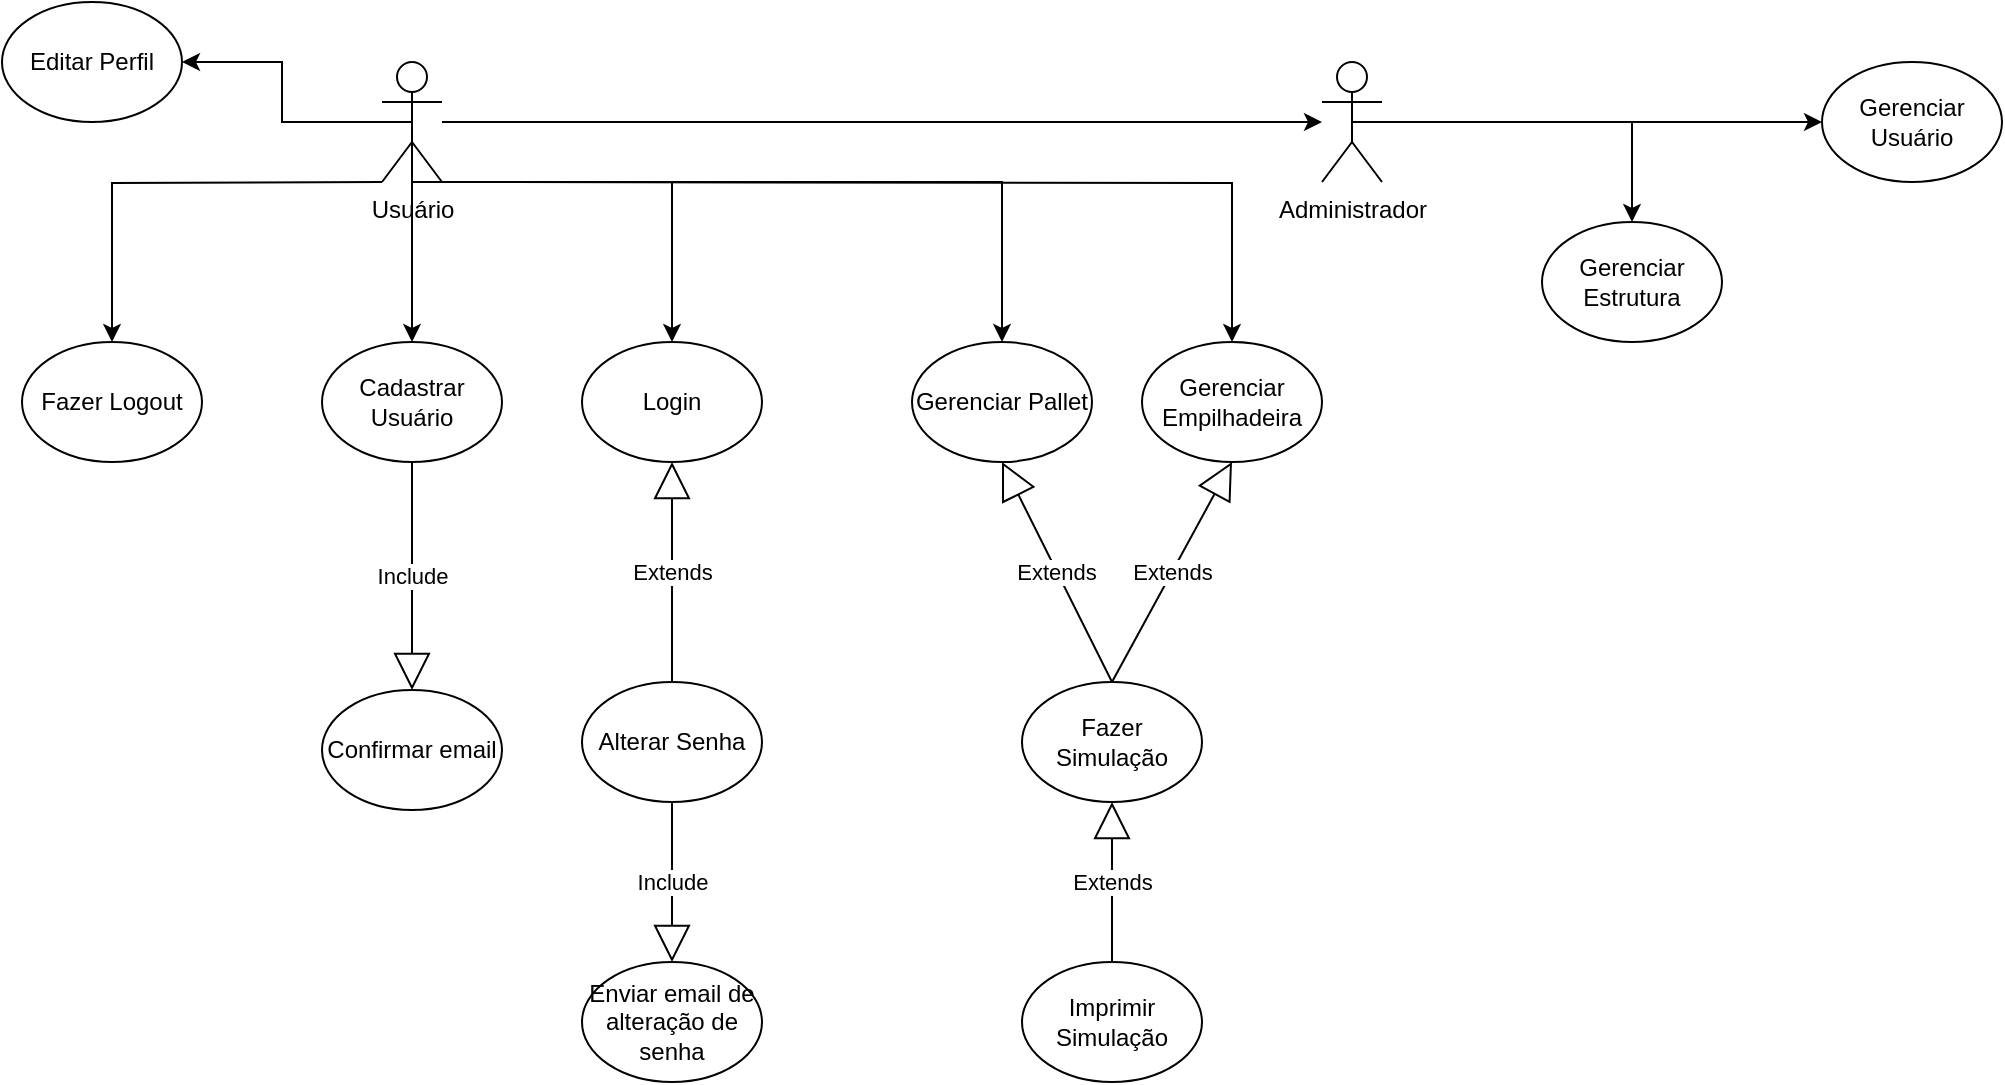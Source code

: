 <mxfile version="28.2.4">
  <diagram name="Página-1" id="tkyAe3YBeJfKjSk_llBh">
    <mxGraphModel dx="1303" dy="659" grid="1" gridSize="10" guides="1" tooltips="1" connect="1" arrows="1" fold="1" page="1" pageScale="1" pageWidth="1169" pageHeight="827" math="0" shadow="0">
      <root>
        <mxCell id="0" />
        <mxCell id="1" parent="0" />
        <mxCell id="KXx-8SRP5fmO40WnfDNe-4" value="" style="edgeStyle=orthogonalEdgeStyle;rounded=0;orthogonalLoop=1;jettySize=auto;html=1;" edge="1" parent="1" source="KXx-8SRP5fmO40WnfDNe-1" target="KXx-8SRP5fmO40WnfDNe-2">
          <mxGeometry relative="1" as="geometry" />
        </mxCell>
        <mxCell id="KXx-8SRP5fmO40WnfDNe-18" style="edgeStyle=orthogonalEdgeStyle;rounded=0;orthogonalLoop=1;jettySize=auto;html=1;exitX=0.5;exitY=0.5;exitDx=0;exitDy=0;exitPerimeter=0;entryX=0.5;entryY=0;entryDx=0;entryDy=0;" edge="1" parent="1" source="KXx-8SRP5fmO40WnfDNe-1" target="KXx-8SRP5fmO40WnfDNe-5">
          <mxGeometry relative="1" as="geometry" />
        </mxCell>
        <mxCell id="KXx-8SRP5fmO40WnfDNe-21" style="edgeStyle=orthogonalEdgeStyle;rounded=0;orthogonalLoop=1;jettySize=auto;html=1;exitX=0.5;exitY=0.5;exitDx=0;exitDy=0;exitPerimeter=0;entryX=0.5;entryY=0;entryDx=0;entryDy=0;" edge="1" parent="1" target="KXx-8SRP5fmO40WnfDNe-7">
          <mxGeometry relative="1" as="geometry">
            <mxPoint x="245" y="90" as="sourcePoint" />
            <mxPoint x="375" y="200" as="targetPoint" />
            <Array as="points">
              <mxPoint x="245" y="130" />
              <mxPoint x="375" y="130" />
            </Array>
          </mxGeometry>
        </mxCell>
        <mxCell id="KXx-8SRP5fmO40WnfDNe-25" style="edgeStyle=orthogonalEdgeStyle;rounded=0;orthogonalLoop=1;jettySize=auto;html=1;exitX=0.5;exitY=0.5;exitDx=0;exitDy=0;exitPerimeter=0;entryX=1;entryY=0.5;entryDx=0;entryDy=0;" edge="1" parent="1" source="KXx-8SRP5fmO40WnfDNe-1" target="KXx-8SRP5fmO40WnfDNe-16">
          <mxGeometry relative="1" as="geometry" />
        </mxCell>
        <mxCell id="KXx-8SRP5fmO40WnfDNe-26" style="edgeStyle=orthogonalEdgeStyle;rounded=0;orthogonalLoop=1;jettySize=auto;html=1;exitX=0.5;exitY=0.5;exitDx=0;exitDy=0;exitPerimeter=0;entryX=0.5;entryY=0;entryDx=0;entryDy=0;" edge="1" parent="1" target="KXx-8SRP5fmO40WnfDNe-12">
          <mxGeometry relative="1" as="geometry">
            <mxPoint x="230" y="130" as="sourcePoint" />
            <mxPoint x="80" y="240" as="targetPoint" />
          </mxGeometry>
        </mxCell>
        <mxCell id="KXx-8SRP5fmO40WnfDNe-27" style="edgeStyle=orthogonalEdgeStyle;rounded=0;orthogonalLoop=1;jettySize=auto;html=1;exitX=0.5;exitY=0.5;exitDx=0;exitDy=0;exitPerimeter=0;entryX=0.5;entryY=0;entryDx=0;entryDy=0;" edge="1" parent="1" source="KXx-8SRP5fmO40WnfDNe-1" target="KXx-8SRP5fmO40WnfDNe-8">
          <mxGeometry relative="1" as="geometry">
            <Array as="points">
              <mxPoint x="245" y="130" />
              <mxPoint x="540" y="130" />
            </Array>
          </mxGeometry>
        </mxCell>
        <mxCell id="KXx-8SRP5fmO40WnfDNe-29" style="edgeStyle=orthogonalEdgeStyle;rounded=0;orthogonalLoop=1;jettySize=auto;html=1;exitX=0.5;exitY=0.5;exitDx=0;exitDy=0;exitPerimeter=0;entryX=0.5;entryY=0;entryDx=0;entryDy=0;" edge="1" parent="1" target="KXx-8SRP5fmO40WnfDNe-9">
          <mxGeometry relative="1" as="geometry">
            <mxPoint x="250" y="130" as="sourcePoint" />
            <mxPoint x="660" y="240" as="targetPoint" />
          </mxGeometry>
        </mxCell>
        <mxCell id="KXx-8SRP5fmO40WnfDNe-1" value="Usuário" style="shape=umlActor;verticalLabelPosition=bottom;verticalAlign=top;html=1;outlineConnect=0;" vertex="1" parent="1">
          <mxGeometry x="230" y="70" width="30" height="60" as="geometry" />
        </mxCell>
        <mxCell id="KXx-8SRP5fmO40WnfDNe-24" style="edgeStyle=orthogonalEdgeStyle;rounded=0;orthogonalLoop=1;jettySize=auto;html=1;exitX=0.5;exitY=0.5;exitDx=0;exitDy=0;exitPerimeter=0;entryX=0.5;entryY=0;entryDx=0;entryDy=0;" edge="1" parent="1" source="KXx-8SRP5fmO40WnfDNe-2" target="KXx-8SRP5fmO40WnfDNe-10">
          <mxGeometry relative="1" as="geometry" />
        </mxCell>
        <mxCell id="KXx-8SRP5fmO40WnfDNe-33" style="edgeStyle=orthogonalEdgeStyle;rounded=0;orthogonalLoop=1;jettySize=auto;html=1;exitX=0.5;exitY=0.5;exitDx=0;exitDy=0;exitPerimeter=0;entryX=0;entryY=0.5;entryDx=0;entryDy=0;" edge="1" parent="1" source="KXx-8SRP5fmO40WnfDNe-2" target="KXx-8SRP5fmO40WnfDNe-15">
          <mxGeometry relative="1" as="geometry" />
        </mxCell>
        <mxCell id="KXx-8SRP5fmO40WnfDNe-2" value="Administrador" style="shape=umlActor;verticalLabelPosition=bottom;verticalAlign=top;html=1;outlineConnect=0;" vertex="1" parent="1">
          <mxGeometry x="700" y="70" width="30" height="60" as="geometry" />
        </mxCell>
        <mxCell id="KXx-8SRP5fmO40WnfDNe-5" value="Cadastrar Usuário" style="ellipse;whiteSpace=wrap;html=1;" vertex="1" parent="1">
          <mxGeometry x="200" y="210" width="90" height="60" as="geometry" />
        </mxCell>
        <mxCell id="KXx-8SRP5fmO40WnfDNe-6" value="Confirmar email" style="ellipse;whiteSpace=wrap;html=1;" vertex="1" parent="1">
          <mxGeometry x="200" y="384" width="90" height="60" as="geometry" />
        </mxCell>
        <mxCell id="KXx-8SRP5fmO40WnfDNe-7" value="Login" style="ellipse;whiteSpace=wrap;html=1;" vertex="1" parent="1">
          <mxGeometry x="330" y="210" width="90" height="60" as="geometry" />
        </mxCell>
        <mxCell id="KXx-8SRP5fmO40WnfDNe-8" value="Gerenciar Pallet" style="ellipse;whiteSpace=wrap;html=1;" vertex="1" parent="1">
          <mxGeometry x="495" y="210" width="90" height="60" as="geometry" />
        </mxCell>
        <mxCell id="KXx-8SRP5fmO40WnfDNe-9" value="Gerenciar Empilhadeira" style="ellipse;whiteSpace=wrap;html=1;" vertex="1" parent="1">
          <mxGeometry x="610" y="210" width="90" height="60" as="geometry" />
        </mxCell>
        <mxCell id="KXx-8SRP5fmO40WnfDNe-10" value="Gerenciar Estrutura" style="ellipse;whiteSpace=wrap;html=1;" vertex="1" parent="1">
          <mxGeometry x="810" y="150" width="90" height="60" as="geometry" />
        </mxCell>
        <mxCell id="KXx-8SRP5fmO40WnfDNe-11" value="Fazer Simulação" style="ellipse;whiteSpace=wrap;html=1;" vertex="1" parent="1">
          <mxGeometry x="550" y="380" width="90" height="60" as="geometry" />
        </mxCell>
        <mxCell id="KXx-8SRP5fmO40WnfDNe-12" value="Fazer Logout" style="ellipse;whiteSpace=wrap;html=1;" vertex="1" parent="1">
          <mxGeometry x="50" y="210" width="90" height="60" as="geometry" />
        </mxCell>
        <mxCell id="KXx-8SRP5fmO40WnfDNe-13" value="Alterar Senha" style="ellipse;whiteSpace=wrap;html=1;" vertex="1" parent="1">
          <mxGeometry x="330" y="380" width="90" height="60" as="geometry" />
        </mxCell>
        <mxCell id="KXx-8SRP5fmO40WnfDNe-14" value="Enviar email de alteração de senha" style="ellipse;whiteSpace=wrap;html=1;" vertex="1" parent="1">
          <mxGeometry x="330" y="520" width="90" height="60" as="geometry" />
        </mxCell>
        <mxCell id="KXx-8SRP5fmO40WnfDNe-15" value="Gerenciar Usuário" style="ellipse;whiteSpace=wrap;html=1;" vertex="1" parent="1">
          <mxGeometry x="950" y="70" width="90" height="60" as="geometry" />
        </mxCell>
        <mxCell id="KXx-8SRP5fmO40WnfDNe-16" value="Editar Perfil" style="ellipse;whiteSpace=wrap;html=1;" vertex="1" parent="1">
          <mxGeometry x="40" y="40" width="90" height="60" as="geometry" />
        </mxCell>
        <mxCell id="KXx-8SRP5fmO40WnfDNe-17" value="Imprimir Simulação" style="ellipse;whiteSpace=wrap;html=1;" vertex="1" parent="1">
          <mxGeometry x="550" y="520" width="90" height="60" as="geometry" />
        </mxCell>
        <mxCell id="KXx-8SRP5fmO40WnfDNe-20" value="Include" style="endArrow=block;endSize=16;endFill=0;html=1;rounded=0;exitX=0.5;exitY=1;exitDx=0;exitDy=0;entryX=0.5;entryY=0;entryDx=0;entryDy=0;" edge="1" parent="1" source="KXx-8SRP5fmO40WnfDNe-5" target="KXx-8SRP5fmO40WnfDNe-6">
          <mxGeometry width="160" relative="1" as="geometry">
            <mxPoint x="290" y="300" as="sourcePoint" />
            <mxPoint x="450" y="300" as="targetPoint" />
          </mxGeometry>
        </mxCell>
        <mxCell id="KXx-8SRP5fmO40WnfDNe-22" value="Extends" style="endArrow=block;endSize=16;endFill=0;html=1;rounded=0;exitX=0.5;exitY=0;exitDx=0;exitDy=0;entryX=0.5;entryY=1;entryDx=0;entryDy=0;" edge="1" parent="1" source="KXx-8SRP5fmO40WnfDNe-13" target="KXx-8SRP5fmO40WnfDNe-7">
          <mxGeometry width="160" relative="1" as="geometry">
            <mxPoint x="320" y="340" as="sourcePoint" />
            <mxPoint x="480" y="340" as="targetPoint" />
          </mxGeometry>
        </mxCell>
        <mxCell id="KXx-8SRP5fmO40WnfDNe-23" value="Include" style="endArrow=block;endSize=16;endFill=0;html=1;rounded=0;exitX=0.5;exitY=1;exitDx=0;exitDy=0;entryX=0.5;entryY=0;entryDx=0;entryDy=0;" edge="1" parent="1" source="KXx-8SRP5fmO40WnfDNe-13" target="KXx-8SRP5fmO40WnfDNe-14">
          <mxGeometry width="160" relative="1" as="geometry">
            <mxPoint x="300" y="460" as="sourcePoint" />
            <mxPoint x="460" y="460" as="targetPoint" />
          </mxGeometry>
        </mxCell>
        <mxCell id="KXx-8SRP5fmO40WnfDNe-30" value="Extends" style="endArrow=block;endSize=16;endFill=0;html=1;rounded=0;exitX=0.5;exitY=0;exitDx=0;exitDy=0;entryX=0.5;entryY=1;entryDx=0;entryDy=0;" edge="1" parent="1" source="KXx-8SRP5fmO40WnfDNe-11" target="KXx-8SRP5fmO40WnfDNe-8">
          <mxGeometry width="160" relative="1" as="geometry">
            <mxPoint x="460" y="380" as="sourcePoint" />
            <mxPoint x="620" y="380" as="targetPoint" />
          </mxGeometry>
        </mxCell>
        <mxCell id="KXx-8SRP5fmO40WnfDNe-31" value="Extends" style="endArrow=block;endSize=16;endFill=0;html=1;rounded=0;entryX=0.5;entryY=1;entryDx=0;entryDy=0;exitX=0.5;exitY=0;exitDx=0;exitDy=0;" edge="1" parent="1" source="KXx-8SRP5fmO40WnfDNe-11" target="KXx-8SRP5fmO40WnfDNe-9">
          <mxGeometry width="160" relative="1" as="geometry">
            <mxPoint x="460" y="380" as="sourcePoint" />
            <mxPoint x="620" y="380" as="targetPoint" />
          </mxGeometry>
        </mxCell>
        <mxCell id="KXx-8SRP5fmO40WnfDNe-32" value="Extends" style="endArrow=block;endSize=16;endFill=0;html=1;rounded=0;exitX=0.5;exitY=0;exitDx=0;exitDy=0;entryX=0.5;entryY=1;entryDx=0;entryDy=0;" edge="1" parent="1" source="KXx-8SRP5fmO40WnfDNe-17" target="KXx-8SRP5fmO40WnfDNe-11">
          <mxGeometry width="160" relative="1" as="geometry">
            <mxPoint x="460" y="380" as="sourcePoint" />
            <mxPoint x="620" y="380" as="targetPoint" />
          </mxGeometry>
        </mxCell>
      </root>
    </mxGraphModel>
  </diagram>
</mxfile>
